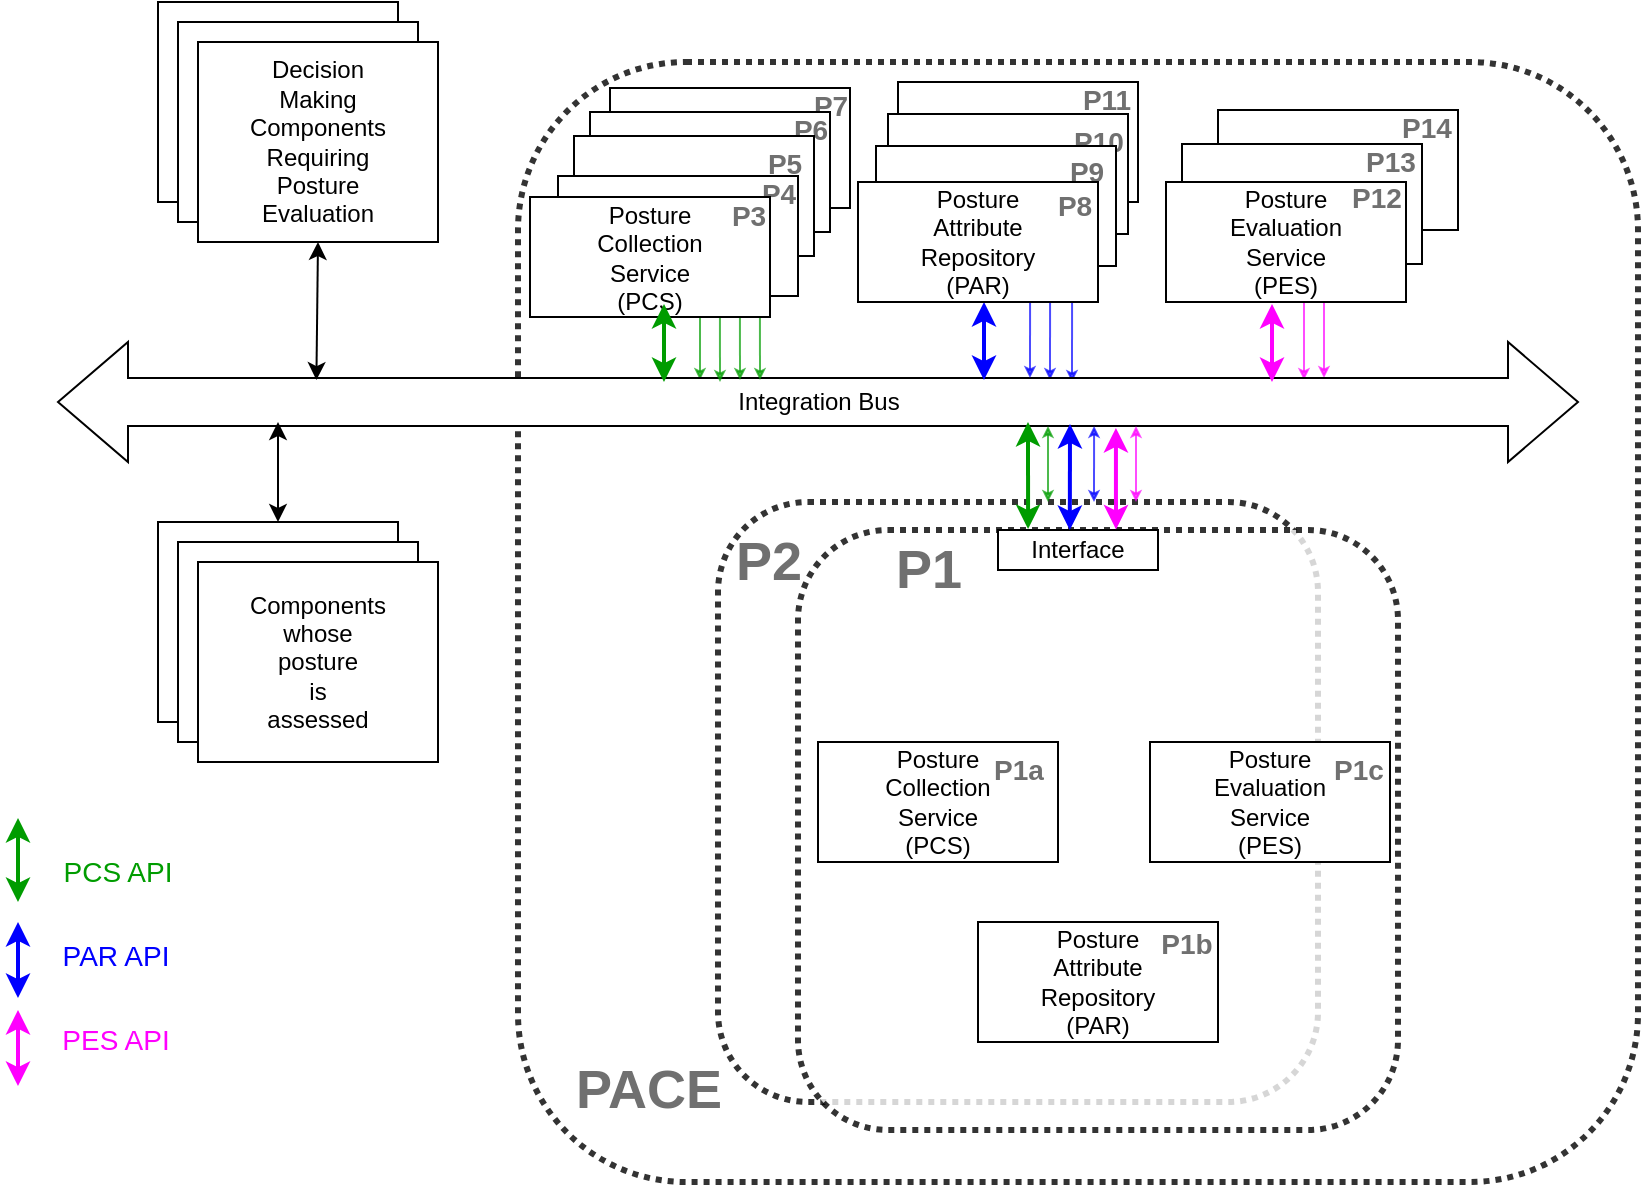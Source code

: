 <mxfile version="16.5.1" type="device"><diagram id="nnVkO7F5XKRDGunOfbyT" name="Page-1"><mxGraphModel dx="985" dy="589" grid="1" gridSize="10" guides="1" tooltips="1" connect="1" arrows="1" fold="1" page="1" pageScale="1" pageWidth="850" pageHeight="1100" math="0" shadow="0"><root><mxCell id="0"/><mxCell id="1" parent="0"/><mxCell id="p7FBseZkj1C8XKQeGhAG-73" value="" style="endArrow=classic;startArrow=classic;html=1;rounded=0;strokeColor=#FF00FF;strokeWidth=1;endSize=3;startSize=3;opacity=70;entryX=0.575;entryY=0.5;entryDx=0;entryDy=0;entryPerimeter=0;" edge="1" parent="1"><mxGeometry width="50" height="50" relative="1" as="geometry"><mxPoint x="683" y="369" as="sourcePoint"/><mxPoint x="683" y="299" as="targetPoint"/></mxGeometry></mxCell><mxCell id="p7FBseZkj1C8XKQeGhAG-74" value="" style="endArrow=classic;startArrow=classic;html=1;rounded=0;strokeColor=#FF00FF;strokeWidth=1;endSize=3;startSize=3;opacity=70;entryX=0.575;entryY=0.5;entryDx=0;entryDy=0;entryPerimeter=0;" edge="1" parent="1"><mxGeometry width="50" height="50" relative="1" as="geometry"><mxPoint x="693" y="368" as="sourcePoint"/><mxPoint x="693" y="298" as="targetPoint"/></mxGeometry></mxCell><mxCell id="p7FBseZkj1C8XKQeGhAG-71" value="" style="endArrow=classic;startArrow=classic;html=1;rounded=0;strokeColor=#0000FF;strokeWidth=1;endSize=3;startSize=3;opacity=70;entryX=0.717;entryY=0.833;entryDx=0;entryDy=0;entryPerimeter=0;" edge="1" parent="1"><mxGeometry width="50" height="50" relative="1" as="geometry"><mxPoint x="567" y="370" as="sourcePoint"/><mxPoint x="567.04" y="321.98" as="targetPoint"/></mxGeometry></mxCell><mxCell id="p7FBseZkj1C8XKQeGhAG-7" value="" style="whiteSpace=wrap;html=1;aspect=fixed;fillColor=none;strokeWidth=3;rounded=1;dashed=1;dashPattern=1 1;opacity=80;" vertex="1" parent="1"><mxGeometry x="290" y="210" width="560" height="560" as="geometry"/></mxCell><mxCell id="p7FBseZkj1C8XKQeGhAG-68" value="" style="endArrow=classic;startArrow=classic;html=1;rounded=0;strokeColor=#0000FF;strokeWidth=1;endSize=3;startSize=3;opacity=70;entryX=0.717;entryY=0.833;entryDx=0;entryDy=0;entryPerimeter=0;" edge="1" parent="1"><mxGeometry width="50" height="50" relative="1" as="geometry"><mxPoint x="556" y="369" as="sourcePoint"/><mxPoint x="556.04" y="320.98" as="targetPoint"/></mxGeometry></mxCell><mxCell id="p7FBseZkj1C8XKQeGhAG-57" value="" style="group" vertex="1" connectable="0" parent="1"><mxGeometry x="480" y="205" width="124" height="75" as="geometry"/></mxCell><mxCell id="p7FBseZkj1C8XKQeGhAG-58" value="" style="rounded=0;whiteSpace=wrap;html=1;" vertex="1" parent="p7FBseZkj1C8XKQeGhAG-57"><mxGeometry y="15" width="120" height="60" as="geometry"/></mxCell><mxCell id="p7FBseZkj1C8XKQeGhAG-59" value="&lt;font color=&quot;#707070&quot; style=&quot;font-size: 14px&quot;&gt;P11&lt;/font&gt;" style="text;html=1;resizable=0;autosize=1;align=center;verticalAlign=middle;points=[];fillColor=none;strokeColor=none;rounded=0;dashed=1;dashPattern=1 1;opacity=80;fontStyle=1;fontSize=27;fontColor=#636363;" vertex="1" parent="p7FBseZkj1C8XKQeGhAG-57"><mxGeometry x="84" width="40" height="40" as="geometry"/></mxCell><mxCell id="p7FBseZkj1C8XKQeGhAG-55" value="" style="group" vertex="1" connectable="0" parent="1"><mxGeometry x="475" y="226" width="125" height="70" as="geometry"/></mxCell><mxCell id="p7FBseZkj1C8XKQeGhAG-46" value="" style="rounded=0;whiteSpace=wrap;html=1;" vertex="1" parent="p7FBseZkj1C8XKQeGhAG-55"><mxGeometry y="10" width="120" height="60" as="geometry"/></mxCell><mxCell id="p7FBseZkj1C8XKQeGhAG-41" value="&lt;font color=&quot;#707070&quot; style=&quot;font-size: 14px&quot;&gt;P10&lt;/font&gt;" style="text;html=1;resizable=0;autosize=1;align=center;verticalAlign=middle;points=[];fillColor=none;strokeColor=none;rounded=0;dashed=1;dashPattern=1 1;opacity=80;fontStyle=1;fontSize=27;fontColor=#636363;" vertex="1" parent="p7FBseZkj1C8XKQeGhAG-55"><mxGeometry x="85" width="40" height="40" as="geometry"/></mxCell><mxCell id="p7FBseZkj1C8XKQeGhAG-51" value="" style="group" vertex="1" connectable="0" parent="1"><mxGeometry x="469" y="241" width="120" height="71" as="geometry"/></mxCell><mxCell id="p7FBseZkj1C8XKQeGhAG-43" value="" style="rounded=0;whiteSpace=wrap;html=1;" vertex="1" parent="p7FBseZkj1C8XKQeGhAG-51"><mxGeometry y="11" width="120" height="60" as="geometry"/></mxCell><mxCell id="p7FBseZkj1C8XKQeGhAG-44" value="&lt;font color=&quot;#707070&quot; style=&quot;font-size: 14px&quot;&gt;P9&lt;/font&gt;" style="text;html=1;resizable=0;autosize=1;align=center;verticalAlign=middle;points=[];fillColor=none;strokeColor=none;rounded=0;dashed=1;dashPattern=1 1;opacity=80;fontStyle=1;fontSize=27;fontColor=#636363;" vertex="1" parent="p7FBseZkj1C8XKQeGhAG-51"><mxGeometry x="90" width="30" height="40" as="geometry"/></mxCell><mxCell id="p7FBseZkj1C8XKQeGhAG-32" value="" style="group" vertex="1" connectable="0" parent="1"><mxGeometry x="336" y="208" width="125" height="75" as="geometry"/></mxCell><mxCell id="p7FBseZkj1C8XKQeGhAG-33" value="" style="rounded=0;whiteSpace=wrap;html=1;" vertex="1" parent="p7FBseZkj1C8XKQeGhAG-32"><mxGeometry y="15" width="120" height="60" as="geometry"/></mxCell><mxCell id="p7FBseZkj1C8XKQeGhAG-34" value="&lt;font color=&quot;#707070&quot; style=&quot;font-size: 14px&quot;&gt;P7&lt;/font&gt;" style="text;html=1;resizable=0;autosize=1;align=center;verticalAlign=middle;points=[];fillColor=none;strokeColor=none;rounded=0;dashed=1;dashPattern=1 1;opacity=80;fontStyle=1;fontSize=27;fontColor=#636363;" vertex="1" parent="p7FBseZkj1C8XKQeGhAG-32"><mxGeometry x="95" width="30" height="40" as="geometry"/></mxCell><mxCell id="p7FBseZkj1C8XKQeGhAG-29" value="" style="group" vertex="1" connectable="0" parent="1"><mxGeometry x="326" y="220" width="125" height="105" as="geometry"/></mxCell><mxCell id="p7FBseZkj1C8XKQeGhAG-30" value="" style="rounded=0;whiteSpace=wrap;html=1;" vertex="1" parent="p7FBseZkj1C8XKQeGhAG-29"><mxGeometry y="15" width="120" height="60" as="geometry"/></mxCell><mxCell id="p7FBseZkj1C8XKQeGhAG-31" value="&lt;font color=&quot;#707070&quot; style=&quot;font-size: 14px&quot;&gt;P6&lt;/font&gt;" style="text;html=1;resizable=0;autosize=1;align=center;verticalAlign=middle;points=[];fillColor=none;strokeColor=none;rounded=0;dashed=1;dashPattern=1 1;opacity=80;fontStyle=1;fontSize=27;fontColor=#636363;" vertex="1" parent="p7FBseZkj1C8XKQeGhAG-29"><mxGeometry x="95" width="30" height="40" as="geometry"/></mxCell><mxCell id="p7FBseZkj1C8XKQeGhAG-37" value="" style="group" vertex="1" connectable="0" parent="p7FBseZkj1C8XKQeGhAG-29"><mxGeometry x="-8" y="17" width="120" height="88" as="geometry"/></mxCell><mxCell id="p7FBseZkj1C8XKQeGhAG-27" value="" style="rounded=0;whiteSpace=wrap;html=1;" vertex="1" parent="p7FBseZkj1C8XKQeGhAG-37"><mxGeometry y="10" width="120" height="60" as="geometry"/></mxCell><mxCell id="p7FBseZkj1C8XKQeGhAG-28" value="&lt;font color=&quot;#707070&quot; style=&quot;font-size: 14px&quot;&gt;P5&lt;/font&gt;" style="text;html=1;resizable=0;autosize=1;align=center;verticalAlign=middle;points=[];fillColor=none;strokeColor=none;rounded=0;dashed=1;dashPattern=1 1;opacity=80;fontStyle=1;fontSize=27;fontColor=#636363;" vertex="1" parent="p7FBseZkj1C8XKQeGhAG-37"><mxGeometry x="90" width="30" height="40" as="geometry"/></mxCell><mxCell id="p7FBseZkj1C8XKQeGhAG-25" value="" style="group" vertex="1" connectable="0" parent="p7FBseZkj1C8XKQeGhAG-37"><mxGeometry x="-8" y="15" width="125" height="75" as="geometry"/></mxCell><mxCell id="p7FBseZkj1C8XKQeGhAG-10" value="" style="rounded=0;whiteSpace=wrap;html=1;" vertex="1" parent="p7FBseZkj1C8XKQeGhAG-25"><mxGeometry y="15" width="120" height="60" as="geometry"/></mxCell><mxCell id="p7FBseZkj1C8XKQeGhAG-11" value="&lt;font color=&quot;#707070&quot; style=&quot;font-size: 14px&quot;&gt;P4&lt;/font&gt;" style="text;html=1;resizable=0;autosize=1;align=center;verticalAlign=middle;points=[];fillColor=none;strokeColor=none;rounded=0;dashed=1;dashPattern=1 1;opacity=80;fontStyle=1;fontSize=27;fontColor=#636363;" vertex="1" parent="p7FBseZkj1C8XKQeGhAG-25"><mxGeometry x="95" width="30" height="40" as="geometry"/></mxCell><mxCell id="p7FBseZkj1C8XKQeGhAG-20" value="" style="endArrow=classic;startArrow=classic;html=1;rounded=0;strokeColor=#009C00;strokeWidth=1;endSize=3;startSize=3;opacity=70;" edge="1" parent="1"><mxGeometry width="50" height="50" relative="1" as="geometry"><mxPoint x="381" y="369" as="sourcePoint"/><mxPoint x="381" y="320" as="targetPoint"/></mxGeometry></mxCell><mxCell id="p7FBseZkj1C8XKQeGhAG-2" value="" style="whiteSpace=wrap;html=1;aspect=fixed;fillColor=none;strokeWidth=3;rounded=1;dashed=1;dashPattern=1 1;opacity=80;" vertex="1" parent="1"><mxGeometry x="390" y="430" width="300" height="300" as="geometry"/></mxCell><mxCell id="RL7LiKc4wpk9BU2cefHl-1" value="Integration Bus" style="html=1;shadow=0;dashed=0;align=center;verticalAlign=middle;shape=mxgraph.arrows2.twoWayArrow;dy=0.6;dx=35;" parent="1" vertex="1"><mxGeometry x="60" y="350" width="760" height="60" as="geometry"/></mxCell><mxCell id="RL7LiKc4wpk9BU2cefHl-5" value="Decision&lt;br&gt;Making&lt;br&gt;Components&lt;br&gt;Requiring&lt;br&gt;Posture&lt;br&gt;Evaluation" style="rounded=0;whiteSpace=wrap;html=1;" parent="1" vertex="1"><mxGeometry x="110" y="180" width="120" height="100" as="geometry"/></mxCell><mxCell id="RL7LiKc4wpk9BU2cefHl-6" value="Components&lt;br&gt;whose&lt;br&gt;posture&lt;br&gt;is&lt;br&gt;assessed" style="rounded=0;whiteSpace=wrap;html=1;" parent="1" vertex="1"><mxGeometry x="110" y="440" width="120" height="100" as="geometry"/></mxCell><mxCell id="RL7LiKc4wpk9BU2cefHl-7" value="Decision&lt;br&gt;Making&lt;br&gt;Components&lt;br&gt;Requiring&lt;br&gt;Posture&lt;br&gt;Evaluation" style="rounded=0;whiteSpace=wrap;html=1;" parent="1" vertex="1"><mxGeometry x="120" y="190" width="120" height="100" as="geometry"/></mxCell><mxCell id="RL7LiKc4wpk9BU2cefHl-8" value="Decision&lt;br&gt;Making&lt;br&gt;Components&lt;br&gt;Requiring&lt;br&gt;Posture&lt;br&gt;Evaluation" style="rounded=0;whiteSpace=wrap;html=1;" parent="1" vertex="1"><mxGeometry x="130" y="200" width="120" height="100" as="geometry"/></mxCell><mxCell id="RL7LiKc4wpk9BU2cefHl-9" value="" style="endArrow=classic;startArrow=classic;html=1;rounded=0;entryX=0.5;entryY=1;entryDx=0;entryDy=0;exitX=0.17;exitY=0.317;exitDx=0;exitDy=0;exitPerimeter=0;" parent="1" source="RL7LiKc4wpk9BU2cefHl-1" target="RL7LiKc4wpk9BU2cefHl-8" edge="1"><mxGeometry width="50" height="50" relative="1" as="geometry"><mxPoint x="400" y="310" as="sourcePoint"/><mxPoint x="450" y="260" as="targetPoint"/></mxGeometry></mxCell><mxCell id="RL7LiKc4wpk9BU2cefHl-10" value="" style="endArrow=classic;startArrow=classic;html=1;rounded=0;exitX=0.5;exitY=0;exitDx=0;exitDy=0;" parent="1" source="RL7LiKc4wpk9BU2cefHl-6" edge="1"><mxGeometry width="50" height="50" relative="1" as="geometry"><mxPoint x="199.03" y="379.98" as="sourcePoint"/><mxPoint x="170" y="390" as="targetPoint"/></mxGeometry></mxCell><mxCell id="RL7LiKc4wpk9BU2cefHl-13" value="" style="endArrow=classic;startArrow=classic;html=1;rounded=0;strokeColor=#009C00;strokeWidth=2;exitX=0.188;exitY=-0.025;exitDx=0;exitDy=0;exitPerimeter=0;" parent="1" edge="1" source="O5Wy_gLp76La8A3VgjBj-1"><mxGeometry width="50" height="50" relative="1" as="geometry"><mxPoint x="545" y="440" as="sourcePoint"/><mxPoint x="545" y="390" as="targetPoint"/></mxGeometry></mxCell><mxCell id="RL7LiKc4wpk9BU2cefHl-17" value="Components&lt;br&gt;whose&lt;br&gt;posture&lt;br&gt;is&lt;br&gt;assessed" style="rounded=0;whiteSpace=wrap;html=1;" parent="1" vertex="1"><mxGeometry x="120" y="450" width="120" height="100" as="geometry"/></mxCell><mxCell id="RL7LiKc4wpk9BU2cefHl-18" value="Components&lt;br&gt;whose&lt;br&gt;posture&lt;br&gt;is&lt;br&gt;assessed" style="rounded=0;whiteSpace=wrap;html=1;" parent="1" vertex="1"><mxGeometry x="130" y="460" width="120" height="100" as="geometry"/></mxCell><mxCell id="RL7LiKc4wpk9BU2cefHl-15" value="" style="whiteSpace=wrap;html=1;aspect=fixed;fillColor=#FFFFFF;strokeWidth=3;rounded=1;dashed=1;dashPattern=1 1;opacity=80;" parent="1" vertex="1"><mxGeometry x="430" y="444" width="300" height="300" as="geometry"/></mxCell><mxCell id="p7FBseZkj1C8XKQeGhAG-3" value="&lt;font color=&quot;#707070&quot;&gt;P2&lt;/font&gt;" style="text;html=1;resizable=0;autosize=1;align=center;verticalAlign=middle;points=[];fillColor=none;strokeColor=none;rounded=0;dashed=1;dashPattern=1 1;opacity=80;fontStyle=1;fontSize=27;fontColor=#636363;" vertex="1" parent="1"><mxGeometry x="390" y="440" width="50" height="40" as="geometry"/></mxCell><mxCell id="RL7LiKc4wpk9BU2cefHl-16" value="&lt;font color=&quot;#707070&quot;&gt;P1&lt;/font&gt;" style="text;html=1;resizable=0;autosize=1;align=center;verticalAlign=middle;points=[];fillColor=none;strokeColor=none;rounded=0;dashed=1;dashPattern=1 1;opacity=80;fontStyle=1;fontSize=27;fontColor=#636363;" parent="1" vertex="1"><mxGeometry x="470" y="444" width="50" height="40" as="geometry"/></mxCell><mxCell id="RL7LiKc4wpk9BU2cefHl-2" value="Posture&lt;br&gt;Collection&lt;br&gt;Service&lt;br&gt;(PCS)" style="rounded=0;whiteSpace=wrap;html=1;" parent="1" vertex="1"><mxGeometry x="440" y="550" width="120" height="60" as="geometry"/></mxCell><mxCell id="RL7LiKc4wpk9BU2cefHl-4" value="Posture&lt;br&gt;Attribute&lt;br&gt;Repository&lt;br&gt;(PAR)" style="rounded=0;whiteSpace=wrap;html=1;" parent="1" vertex="1"><mxGeometry x="520" y="640" width="120" height="60" as="geometry"/></mxCell><mxCell id="RL7LiKc4wpk9BU2cefHl-3" value="Posture&lt;br&gt;Evaluation&lt;br&gt;Service&lt;br&gt;(PES)" style="rounded=0;whiteSpace=wrap;html=1;" parent="1" vertex="1"><mxGeometry x="606" y="550" width="120" height="60" as="geometry"/></mxCell><mxCell id="O5Wy_gLp76La8A3VgjBj-1" value="Interface" style="rounded=0;whiteSpace=wrap;html=1;" parent="1" vertex="1"><mxGeometry x="530" y="444" width="80" height="20" as="geometry"/></mxCell><mxCell id="p7FBseZkj1C8XKQeGhAG-8" value="&lt;font color=&quot;#707070&quot;&gt;PACE&lt;/font&gt;" style="text;html=1;resizable=0;autosize=1;align=center;verticalAlign=middle;points=[];fillColor=none;strokeColor=none;rounded=0;dashed=1;dashPattern=1 1;opacity=80;fontStyle=1;fontSize=27;fontColor=#636363;" vertex="1" parent="1"><mxGeometry x="310" y="704" width="90" height="40" as="geometry"/></mxCell><mxCell id="p7FBseZkj1C8XKQeGhAG-13" value="" style="endArrow=classic;startArrow=classic;html=1;rounded=0;strokeColor=#0000FF;strokeWidth=2;" edge="1" parent="1"><mxGeometry width="50" height="50" relative="1" as="geometry"><mxPoint x="523" y="369" as="sourcePoint"/><mxPoint x="523" y="330" as="targetPoint"/></mxGeometry></mxCell><mxCell id="p7FBseZkj1C8XKQeGhAG-14" value="" style="endArrow=classic;startArrow=classic;html=1;rounded=0;strokeColor=#FF00FF;strokeWidth=2;" edge="1" parent="1"><mxGeometry width="50" height="50" relative="1" as="geometry"><mxPoint x="667" y="370" as="sourcePoint"/><mxPoint x="667" y="331" as="targetPoint"/></mxGeometry></mxCell><mxCell id="p7FBseZkj1C8XKQeGhAG-15" value="" style="endArrow=classic;startArrow=classic;html=1;rounded=0;strokeColor=#FF00FF;strokeWidth=2;entryX=0.696;entryY=0.717;entryDx=0;entryDy=0;entryPerimeter=0;exitX=0.53;exitY=-0.001;exitDx=0;exitDy=0;exitPerimeter=0;" edge="1" parent="1" source="RL7LiKc4wpk9BU2cefHl-15" target="RL7LiKc4wpk9BU2cefHl-1"><mxGeometry width="50" height="50" relative="1" as="geometry"><mxPoint x="589" y="440" as="sourcePoint"/><mxPoint x="677" y="341" as="targetPoint"/></mxGeometry></mxCell><mxCell id="p7FBseZkj1C8XKQeGhAG-16" value="" style="endArrow=classic;startArrow=classic;html=1;rounded=0;strokeColor=#0000FF;strokeWidth=2;exitX=0.453;exitY=0;exitDx=0;exitDy=0;exitPerimeter=0;" edge="1" parent="1" source="RL7LiKc4wpk9BU2cefHl-15"><mxGeometry width="50" height="50" relative="1" as="geometry"><mxPoint x="566" y="430" as="sourcePoint"/><mxPoint x="566" y="391" as="targetPoint"/></mxGeometry></mxCell><mxCell id="p7FBseZkj1C8XKQeGhAG-17" value="" style="endArrow=classic;startArrow=classic;html=1;rounded=0;strokeColor=#009C00;strokeWidth=1;endSize=3;startSize=3;opacity=70;" edge="1" parent="1"><mxGeometry width="50" height="50" relative="1" as="geometry"><mxPoint x="555" y="430" as="sourcePoint"/><mxPoint x="555" y="392" as="targetPoint"/></mxGeometry></mxCell><mxCell id="p7FBseZkj1C8XKQeGhAG-18" value="" style="endArrow=classic;startArrow=classic;html=1;rounded=0;strokeColor=#0000FF;strokeWidth=1;endSize=3;startSize=3;opacity=70;entryX=0.717;entryY=0.833;entryDx=0;entryDy=0;entryPerimeter=0;" edge="1" parent="1" target="p7FBseZkj1C8XKQeGhAG-5"><mxGeometry width="50" height="50" relative="1" as="geometry"><mxPoint x="546" y="368" as="sourcePoint"/><mxPoint x="546" y="330" as="targetPoint"/></mxGeometry></mxCell><mxCell id="p7FBseZkj1C8XKQeGhAG-19" value="" style="endArrow=classic;startArrow=classic;html=1;rounded=0;strokeColor=#FF00FF;strokeWidth=1;endSize=3;startSize=3;opacity=70;" edge="1" parent="1"><mxGeometry width="50" height="50" relative="1" as="geometry"><mxPoint x="599" y="430" as="sourcePoint"/><mxPoint x="599" y="392" as="targetPoint"/></mxGeometry></mxCell><mxCell id="p7FBseZkj1C8XKQeGhAG-22" value="" style="endArrow=classic;startArrow=classic;html=1;rounded=0;strokeColor=#009C00;strokeWidth=1;endSize=3;startSize=3;opacity=70;entryX=0.633;entryY=0.667;entryDx=0;entryDy=0;entryPerimeter=0;" edge="1" parent="1"><mxGeometry width="50" height="50" relative="1" as="geometry"><mxPoint x="391" y="370" as="sourcePoint"/><mxPoint x="390.96" y="311.02" as="targetPoint"/></mxGeometry></mxCell><mxCell id="p7FBseZkj1C8XKQeGhAG-23" value="" style="endArrow=classic;startArrow=classic;html=1;rounded=0;strokeColor=#009C00;strokeWidth=1;endSize=3;startSize=3;opacity=70;entryX=0.633;entryY=0.667;entryDx=0;entryDy=0;entryPerimeter=0;" edge="1" parent="1"><mxGeometry width="50" height="50" relative="1" as="geometry"><mxPoint x="401" y="369" as="sourcePoint"/><mxPoint x="400.96" y="310.02" as="targetPoint"/></mxGeometry></mxCell><mxCell id="p7FBseZkj1C8XKQeGhAG-24" value="" style="endArrow=classic;startArrow=classic;html=1;rounded=0;strokeColor=#009C00;strokeWidth=1;endSize=3;startSize=3;opacity=70;entryX=0.633;entryY=0.667;entryDx=0;entryDy=0;entryPerimeter=0;" edge="1" parent="1"><mxGeometry width="50" height="50" relative="1" as="geometry"><mxPoint x="411" y="369" as="sourcePoint"/><mxPoint x="410.96" y="310.02" as="targetPoint"/></mxGeometry></mxCell><mxCell id="p7FBseZkj1C8XKQeGhAG-38" value="" style="group" vertex="1" connectable="0" parent="1"><mxGeometry x="296" y="262.5" width="124" height="75" as="geometry"/></mxCell><mxCell id="p7FBseZkj1C8XKQeGhAG-4" value="Posture&lt;br&gt;Collection&lt;br&gt;Service&lt;br&gt;(PCS)" style="rounded=0;whiteSpace=wrap;html=1;" vertex="1" parent="p7FBseZkj1C8XKQeGhAG-38"><mxGeometry y="15" width="120" height="60" as="geometry"/></mxCell><mxCell id="p7FBseZkj1C8XKQeGhAG-9" value="&lt;font color=&quot;#707070&quot; style=&quot;font-size: 14px&quot;&gt;P3&lt;/font&gt;" style="text;html=1;resizable=0;autosize=1;align=center;verticalAlign=middle;points=[];fillColor=none;strokeColor=none;rounded=0;dashed=1;dashPattern=1 1;opacity=80;fontStyle=1;fontSize=27;fontColor=#636363;" vertex="1" parent="p7FBseZkj1C8XKQeGhAG-38"><mxGeometry x="94" width="30" height="40" as="geometry"/></mxCell><mxCell id="p7FBseZkj1C8XKQeGhAG-50" value="" style="group" vertex="1" connectable="0" parent="1"><mxGeometry x="460" y="257.5" width="123" height="72.5" as="geometry"/></mxCell><mxCell id="p7FBseZkj1C8XKQeGhAG-5" value="Posture&lt;br&gt;Attribute&lt;br&gt;Repository&lt;br&gt;(PAR)" style="rounded=0;whiteSpace=wrap;html=1;" vertex="1" parent="p7FBseZkj1C8XKQeGhAG-50"><mxGeometry y="12.5" width="120" height="60" as="geometry"/></mxCell><mxCell id="p7FBseZkj1C8XKQeGhAG-49" value="&lt;font color=&quot;#707070&quot; style=&quot;font-size: 14px&quot;&gt;P8&lt;/font&gt;" style="text;html=1;resizable=0;autosize=1;align=center;verticalAlign=middle;points=[];fillColor=none;strokeColor=none;rounded=0;dashed=1;dashPattern=1 1;opacity=80;fontStyle=1;fontSize=27;fontColor=#636363;" vertex="1" parent="p7FBseZkj1C8XKQeGhAG-50"><mxGeometry x="93" width="30" height="40" as="geometry"/></mxCell><mxCell id="p7FBseZkj1C8XKQeGhAG-52" value="&lt;font color=&quot;#707070&quot; style=&quot;font-size: 14px&quot;&gt;P1a&lt;/font&gt;" style="text;html=1;resizable=0;autosize=1;align=center;verticalAlign=middle;points=[];fillColor=none;strokeColor=none;rounded=0;dashed=1;dashPattern=1 1;opacity=80;fontStyle=1;fontSize=27;fontColor=#636363;" vertex="1" parent="1"><mxGeometry x="520" y="540" width="40" height="40" as="geometry"/></mxCell><mxCell id="p7FBseZkj1C8XKQeGhAG-53" value="&lt;font color=&quot;#707070&quot; style=&quot;font-size: 14px&quot;&gt;P1b&lt;/font&gt;" style="text;html=1;resizable=0;autosize=1;align=center;verticalAlign=middle;points=[];fillColor=none;strokeColor=none;rounded=0;dashed=1;dashPattern=1 1;opacity=80;fontStyle=1;fontSize=27;fontColor=#636363;" vertex="1" parent="1"><mxGeometry x="604" y="627" width="40" height="40" as="geometry"/></mxCell><mxCell id="p7FBseZkj1C8XKQeGhAG-54" value="&lt;font color=&quot;#707070&quot; style=&quot;font-size: 14px&quot;&gt;P1c&lt;/font&gt;" style="text;html=1;resizable=0;autosize=1;align=center;verticalAlign=middle;points=[];fillColor=none;strokeColor=none;rounded=0;dashed=1;dashPattern=1 1;opacity=80;fontStyle=1;fontSize=27;fontColor=#636363;" vertex="1" parent="1"><mxGeometry x="690" y="540" width="40" height="40" as="geometry"/></mxCell><mxCell id="p7FBseZkj1C8XKQeGhAG-67" value="" style="group" vertex="1" connectable="0" parent="1"><mxGeometry x="614" y="254" width="150" height="76" as="geometry"/></mxCell><mxCell id="p7FBseZkj1C8XKQeGhAG-56" value="" style="group" vertex="1" connectable="0" parent="p7FBseZkj1C8XKQeGhAG-67"><mxGeometry x="26" y="-35" width="124" height="75" as="geometry"/></mxCell><mxCell id="p7FBseZkj1C8XKQeGhAG-40" value="" style="rounded=0;whiteSpace=wrap;html=1;" vertex="1" parent="p7FBseZkj1C8XKQeGhAG-56"><mxGeometry y="15" width="120" height="60" as="geometry"/></mxCell><mxCell id="p7FBseZkj1C8XKQeGhAG-48" value="&lt;font color=&quot;#707070&quot; style=&quot;font-size: 14px&quot;&gt;P14&lt;/font&gt;" style="text;html=1;resizable=0;autosize=1;align=center;verticalAlign=middle;points=[];fillColor=none;strokeColor=none;rounded=0;dashed=1;dashPattern=1 1;opacity=80;fontStyle=1;fontSize=27;fontColor=#636363;" vertex="1" parent="p7FBseZkj1C8XKQeGhAG-56"><mxGeometry x="84" width="40" height="40" as="geometry"/></mxCell><mxCell id="p7FBseZkj1C8XKQeGhAG-66" value="" style="group" vertex="1" connectable="0" parent="p7FBseZkj1C8XKQeGhAG-67"><mxGeometry x="8" y="-18" width="124" height="75" as="geometry"/></mxCell><mxCell id="p7FBseZkj1C8XKQeGhAG-61" value="" style="rounded=0;whiteSpace=wrap;html=1;" vertex="1" parent="p7FBseZkj1C8XKQeGhAG-66"><mxGeometry y="15" width="120" height="60" as="geometry"/></mxCell><mxCell id="p7FBseZkj1C8XKQeGhAG-62" value="&lt;font color=&quot;#707070&quot; style=&quot;font-size: 14px&quot;&gt;P13&lt;/font&gt;" style="text;html=1;resizable=0;autosize=1;align=center;verticalAlign=middle;points=[];fillColor=none;strokeColor=none;rounded=0;dashed=1;dashPattern=1 1;opacity=80;fontStyle=1;fontSize=27;fontColor=#636363;" vertex="1" parent="p7FBseZkj1C8XKQeGhAG-66"><mxGeometry x="84" width="40" height="40" as="geometry"/></mxCell><mxCell id="p7FBseZkj1C8XKQeGhAG-6" value="Posture&lt;br&gt;Evaluation&lt;br&gt;Service&lt;br&gt;(PES)" style="rounded=0;whiteSpace=wrap;html=1;" vertex="1" parent="p7FBseZkj1C8XKQeGhAG-67"><mxGeometry y="16" width="120" height="60" as="geometry"/></mxCell><mxCell id="p7FBseZkj1C8XKQeGhAG-63" value="&lt;font color=&quot;#707070&quot; style=&quot;font-size: 14px&quot;&gt;P12&lt;/font&gt;" style="text;html=1;resizable=0;autosize=1;align=center;verticalAlign=middle;points=[];fillColor=none;strokeColor=none;rounded=0;dashed=1;dashPattern=1 1;opacity=80;fontStyle=1;fontSize=27;fontColor=#636363;" vertex="1" parent="p7FBseZkj1C8XKQeGhAG-67"><mxGeometry x="85" width="40" height="40" as="geometry"/></mxCell><mxCell id="p7FBseZkj1C8XKQeGhAG-72" value="" style="endArrow=classic;startArrow=classic;html=1;rounded=0;strokeColor=#0000FF;strokeWidth=1;endSize=3;startSize=3;opacity=70;entryX=0.717;entryY=0.833;entryDx=0;entryDy=0;entryPerimeter=0;" edge="1" parent="1"><mxGeometry width="50" height="50" relative="1" as="geometry"><mxPoint x="578" y="430" as="sourcePoint"/><mxPoint x="578.04" y="391.98" as="targetPoint"/></mxGeometry></mxCell><mxCell id="p7FBseZkj1C8XKQeGhAG-75" value="" style="endArrow=classic;startArrow=classic;html=1;rounded=0;strokeColor=#009C00;strokeWidth=2;" edge="1" parent="1"><mxGeometry width="50" height="50" relative="1" as="geometry"><mxPoint x="40" y="630" as="sourcePoint"/><mxPoint x="40" y="588" as="targetPoint"/></mxGeometry></mxCell><mxCell id="p7FBseZkj1C8XKQeGhAG-12" value="" style="endArrow=classic;startArrow=classic;html=1;rounded=0;strokeColor=#009C00;strokeWidth=2;" edge="1" parent="1"><mxGeometry width="50" height="50" relative="1" as="geometry"><mxPoint x="363" y="370" as="sourcePoint"/><mxPoint x="363" y="331" as="targetPoint"/></mxGeometry></mxCell><mxCell id="p7FBseZkj1C8XKQeGhAG-76" value="&lt;font color=&quot;#009c00&quot;&gt;PCS API&lt;/font&gt;" style="text;html=1;strokeColor=none;fillColor=none;align=center;verticalAlign=middle;whiteSpace=wrap;rounded=0;fontSize=14;" vertex="1" parent="1"><mxGeometry x="60" y="600" width="60" height="30" as="geometry"/></mxCell><mxCell id="p7FBseZkj1C8XKQeGhAG-77" value="&lt;font color=&quot;#0000ff&quot;&gt;PAR API&lt;/font&gt;" style="text;html=1;strokeColor=none;fillColor=none;align=center;verticalAlign=middle;whiteSpace=wrap;rounded=0;fontSize=14;" vertex="1" parent="1"><mxGeometry x="59" y="642" width="60" height="30" as="geometry"/></mxCell><mxCell id="p7FBseZkj1C8XKQeGhAG-78" value="&lt;font color=&quot;#ff00ff&quot;&gt;PES API&lt;/font&gt;" style="text;html=1;strokeColor=none;fillColor=none;align=center;verticalAlign=middle;whiteSpace=wrap;rounded=0;fontSize=14;" vertex="1" parent="1"><mxGeometry x="59" y="684" width="60" height="30" as="geometry"/></mxCell><mxCell id="p7FBseZkj1C8XKQeGhAG-79" value="" style="endArrow=classic;startArrow=classic;html=1;rounded=0;strokeColor=#0000ff;strokeWidth=2;" edge="1" parent="1"><mxGeometry width="50" height="50" relative="1" as="geometry"><mxPoint x="40" y="678" as="sourcePoint"/><mxPoint x="40" y="640" as="targetPoint"/></mxGeometry></mxCell><mxCell id="p7FBseZkj1C8XKQeGhAG-80" value="" style="endArrow=classic;startArrow=classic;html=1;rounded=0;strokeColor=#FF00FF;strokeWidth=2;" edge="1" parent="1"><mxGeometry width="50" height="50" relative="1" as="geometry"><mxPoint x="40" y="722" as="sourcePoint"/><mxPoint x="40" y="684" as="targetPoint"/></mxGeometry></mxCell></root></mxGraphModel></diagram></mxfile>